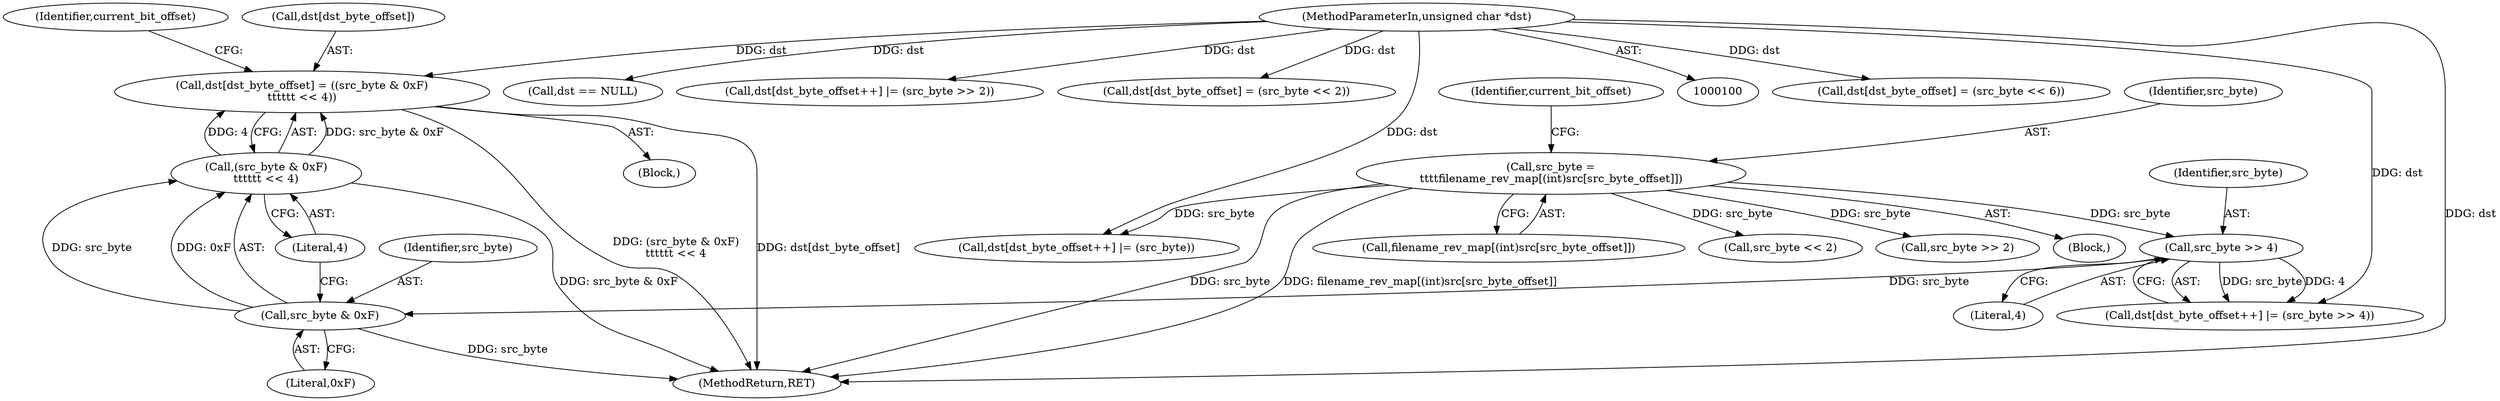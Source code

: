 digraph "0_linux_942080643bce061c3dd9d5718d3b745dcb39a8bc@array" {
"1000168" [label="(Call,dst[dst_byte_offset] = ((src_byte & 0xF)\n\t\t\t\t\t\t << 4))"];
"1000172" [label="(Call,(src_byte & 0xF)\n\t\t\t\t\t\t << 4)"];
"1000173" [label="(Call,src_byte & 0xF)"];
"1000165" [label="(Call,src_byte >> 4)"];
"1000135" [label="(Call,src_byte =\n\t\t\t\tfilename_rev_map[(int)src[src_byte_offset]])"];
"1000101" [label="(MethodParameterIn,unsigned char *dst)"];
"1000173" [label="(Call,src_byte & 0xF)"];
"1000133" [label="(Block,)"];
"1000190" [label="(Call,dst[dst_byte_offset] = (src_byte << 6))"];
"1000137" [label="(Call,filename_rev_map[(int)src[src_byte_offset]])"];
"1000220" [label="(MethodReturn,RET)"];
"1000168" [label="(Call,dst[dst_byte_offset] = ((src_byte & 0xF)\n\t\t\t\t\t\t << 4))"];
"1000152" [label="(Call,src_byte << 2)"];
"1000166" [label="(Identifier,src_byte)"];
"1000119" [label="(Call,dst == NULL)"];
"1000174" [label="(Identifier,src_byte)"];
"1000182" [label="(Call,dst[dst_byte_offset++] |= (src_byte >> 2))"];
"1000187" [label="(Call,src_byte >> 2)"];
"1000145" [label="(Identifier,current_bit_offset)"];
"1000178" [label="(Identifier,current_bit_offset)"];
"1000176" [label="(Literal,4)"];
"1000135" [label="(Call,src_byte =\n\t\t\t\tfilename_rev_map[(int)src[src_byte_offset]])"];
"1000146" [label="(Block,)"];
"1000101" [label="(MethodParameterIn,unsigned char *dst)"];
"1000175" [label="(Literal,0xF)"];
"1000148" [label="(Call,dst[dst_byte_offset] = (src_byte << 2))"];
"1000172" [label="(Call,(src_byte & 0xF)\n\t\t\t\t\t\t << 4)"];
"1000160" [label="(Call,dst[dst_byte_offset++] |= (src_byte >> 4))"];
"1000202" [label="(Call,dst[dst_byte_offset++] |= (src_byte))"];
"1000167" [label="(Literal,4)"];
"1000169" [label="(Call,dst[dst_byte_offset])"];
"1000165" [label="(Call,src_byte >> 4)"];
"1000136" [label="(Identifier,src_byte)"];
"1000168" -> "1000146"  [label="AST: "];
"1000168" -> "1000172"  [label="CFG: "];
"1000169" -> "1000168"  [label="AST: "];
"1000172" -> "1000168"  [label="AST: "];
"1000178" -> "1000168"  [label="CFG: "];
"1000168" -> "1000220"  [label="DDG: (src_byte & 0xF)\n\t\t\t\t\t\t << 4"];
"1000168" -> "1000220"  [label="DDG: dst[dst_byte_offset]"];
"1000172" -> "1000168"  [label="DDG: src_byte & 0xF"];
"1000172" -> "1000168"  [label="DDG: 4"];
"1000101" -> "1000168"  [label="DDG: dst"];
"1000172" -> "1000176"  [label="CFG: "];
"1000173" -> "1000172"  [label="AST: "];
"1000176" -> "1000172"  [label="AST: "];
"1000172" -> "1000220"  [label="DDG: src_byte & 0xF"];
"1000173" -> "1000172"  [label="DDG: src_byte"];
"1000173" -> "1000172"  [label="DDG: 0xF"];
"1000173" -> "1000175"  [label="CFG: "];
"1000174" -> "1000173"  [label="AST: "];
"1000175" -> "1000173"  [label="AST: "];
"1000176" -> "1000173"  [label="CFG: "];
"1000173" -> "1000220"  [label="DDG: src_byte"];
"1000165" -> "1000173"  [label="DDG: src_byte"];
"1000165" -> "1000160"  [label="AST: "];
"1000165" -> "1000167"  [label="CFG: "];
"1000166" -> "1000165"  [label="AST: "];
"1000167" -> "1000165"  [label="AST: "];
"1000160" -> "1000165"  [label="CFG: "];
"1000165" -> "1000160"  [label="DDG: src_byte"];
"1000165" -> "1000160"  [label="DDG: 4"];
"1000135" -> "1000165"  [label="DDG: src_byte"];
"1000135" -> "1000133"  [label="AST: "];
"1000135" -> "1000137"  [label="CFG: "];
"1000136" -> "1000135"  [label="AST: "];
"1000137" -> "1000135"  [label="AST: "];
"1000145" -> "1000135"  [label="CFG: "];
"1000135" -> "1000220"  [label="DDG: src_byte"];
"1000135" -> "1000220"  [label="DDG: filename_rev_map[(int)src[src_byte_offset]]"];
"1000135" -> "1000152"  [label="DDG: src_byte"];
"1000135" -> "1000187"  [label="DDG: src_byte"];
"1000135" -> "1000202"  [label="DDG: src_byte"];
"1000101" -> "1000100"  [label="AST: "];
"1000101" -> "1000220"  [label="DDG: dst"];
"1000101" -> "1000119"  [label="DDG: dst"];
"1000101" -> "1000148"  [label="DDG: dst"];
"1000101" -> "1000160"  [label="DDG: dst"];
"1000101" -> "1000182"  [label="DDG: dst"];
"1000101" -> "1000190"  [label="DDG: dst"];
"1000101" -> "1000202"  [label="DDG: dst"];
}
